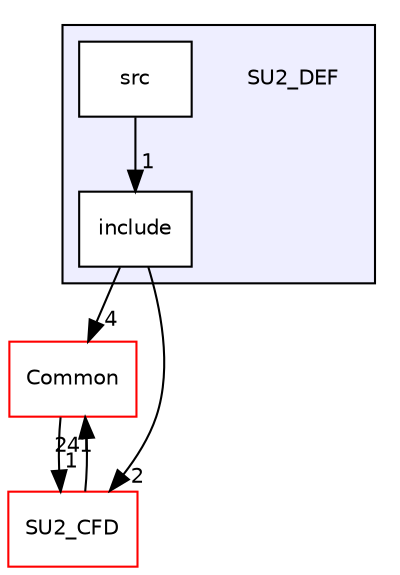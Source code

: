 digraph "SU2_DEF" {
  compound=true
  node [ fontsize="10", fontname="Helvetica"];
  edge [ labelfontsize="10", labelfontname="Helvetica"];
  subgraph clusterdir_40148fa11f469160ea0489924442ae74 {
    graph [ bgcolor="#eeeeff", pencolor="black", label="" URL="dir_40148fa11f469160ea0489924442ae74.html"];
    dir_40148fa11f469160ea0489924442ae74 [shape=plaintext label="SU2_DEF"];
    dir_d078ef52ac2e9c9e0969b1dffdff7f3e [shape=box label="include" color="black" fillcolor="white" style="filled" URL="dir_d078ef52ac2e9c9e0969b1dffdff7f3e.html"];
    dir_41c70a0330bf69a977fcfee99601c66c [shape=box label="src" color="black" fillcolor="white" style="filled" URL="dir_41c70a0330bf69a977fcfee99601c66c.html"];
  }
  dir_4ab6b4cc6a7edbff49100e9123df213f [shape=box label="Common" fillcolor="white" style="filled" color="red" URL="dir_4ab6b4cc6a7edbff49100e9123df213f.html"];
  dir_6f9fd837e39f246a8f0c94f670ad0309 [shape=box label="SU2_CFD" fillcolor="white" style="filled" color="red" URL="dir_6f9fd837e39f246a8f0c94f670ad0309.html"];
  dir_4ab6b4cc6a7edbff49100e9123df213f->dir_6f9fd837e39f246a8f0c94f670ad0309 [headlabel="1", labeldistance=1.5 headhref="dir_000000_000033.html"];
  dir_6f9fd837e39f246a8f0c94f670ad0309->dir_4ab6b4cc6a7edbff49100e9123df213f [headlabel="241", labeldistance=1.5 headhref="dir_000033_000000.html"];
  dir_d078ef52ac2e9c9e0969b1dffdff7f3e->dir_4ab6b4cc6a7edbff49100e9123df213f [headlabel="4", labeldistance=1.5 headhref="dir_000090_000000.html"];
  dir_d078ef52ac2e9c9e0969b1dffdff7f3e->dir_6f9fd837e39f246a8f0c94f670ad0309 [headlabel="2", labeldistance=1.5 headhref="dir_000090_000033.html"];
  dir_41c70a0330bf69a977fcfee99601c66c->dir_d078ef52ac2e9c9e0969b1dffdff7f3e [headlabel="1", labeldistance=1.5 headhref="dir_000091_000090.html"];
}
